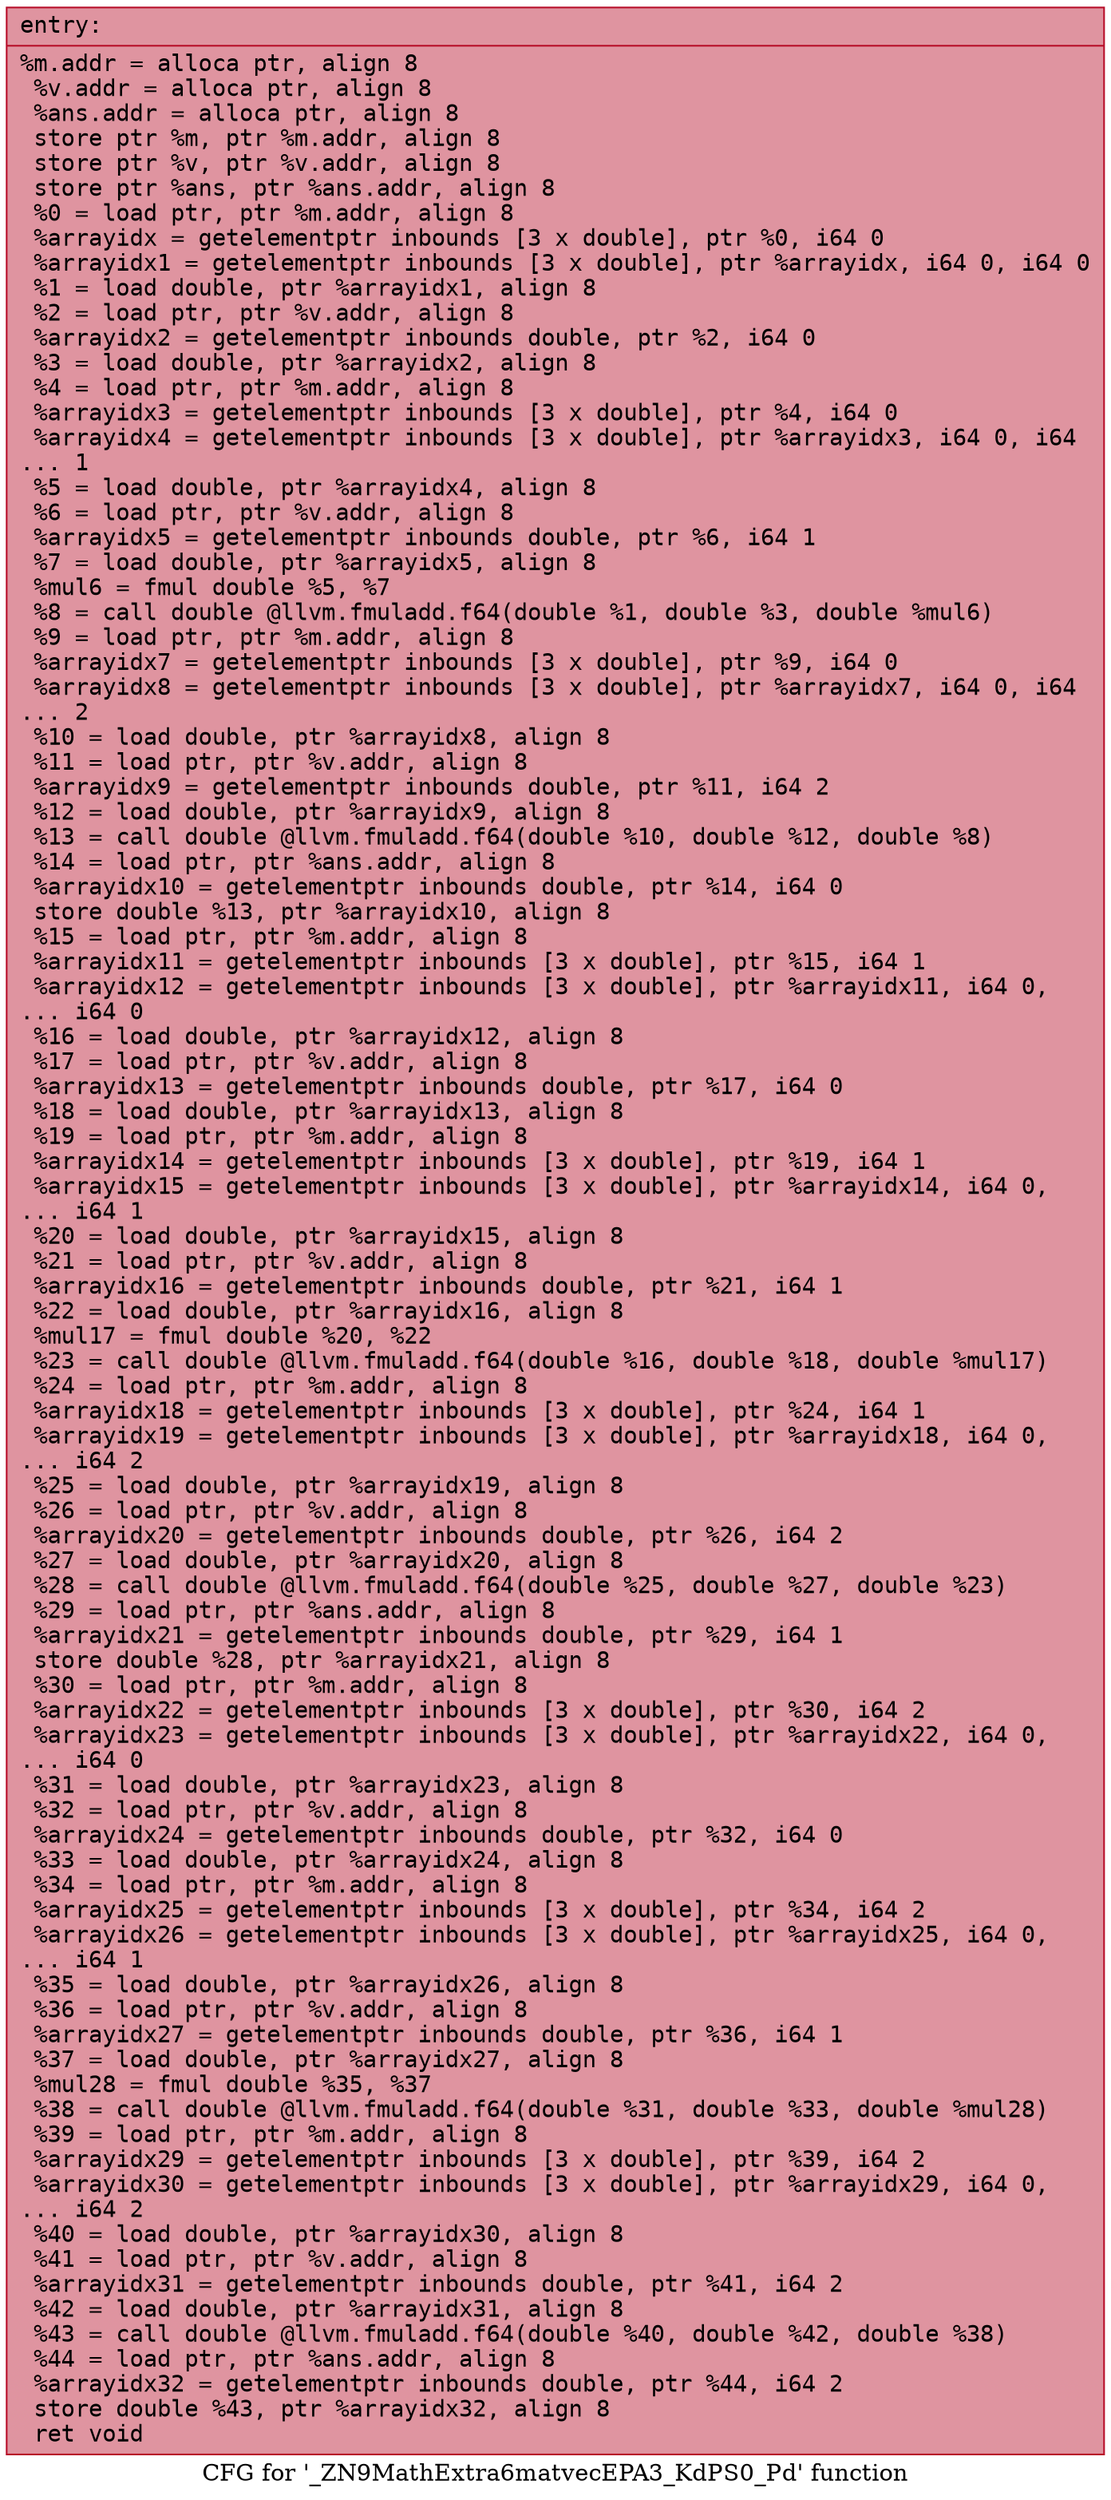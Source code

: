 digraph "CFG for '_ZN9MathExtra6matvecEPA3_KdPS0_Pd' function" {
	label="CFG for '_ZN9MathExtra6matvecEPA3_KdPS0_Pd' function";

	Node0x5583735f7f10 [shape=record,color="#b70d28ff", style=filled, fillcolor="#b70d2870" fontname="Courier",label="{entry:\l|  %m.addr = alloca ptr, align 8\l  %v.addr = alloca ptr, align 8\l  %ans.addr = alloca ptr, align 8\l  store ptr %m, ptr %m.addr, align 8\l  store ptr %v, ptr %v.addr, align 8\l  store ptr %ans, ptr %ans.addr, align 8\l  %0 = load ptr, ptr %m.addr, align 8\l  %arrayidx = getelementptr inbounds [3 x double], ptr %0, i64 0\l  %arrayidx1 = getelementptr inbounds [3 x double], ptr %arrayidx, i64 0, i64 0\l  %1 = load double, ptr %arrayidx1, align 8\l  %2 = load ptr, ptr %v.addr, align 8\l  %arrayidx2 = getelementptr inbounds double, ptr %2, i64 0\l  %3 = load double, ptr %arrayidx2, align 8\l  %4 = load ptr, ptr %m.addr, align 8\l  %arrayidx3 = getelementptr inbounds [3 x double], ptr %4, i64 0\l  %arrayidx4 = getelementptr inbounds [3 x double], ptr %arrayidx3, i64 0, i64\l... 1\l  %5 = load double, ptr %arrayidx4, align 8\l  %6 = load ptr, ptr %v.addr, align 8\l  %arrayidx5 = getelementptr inbounds double, ptr %6, i64 1\l  %7 = load double, ptr %arrayidx5, align 8\l  %mul6 = fmul double %5, %7\l  %8 = call double @llvm.fmuladd.f64(double %1, double %3, double %mul6)\l  %9 = load ptr, ptr %m.addr, align 8\l  %arrayidx7 = getelementptr inbounds [3 x double], ptr %9, i64 0\l  %arrayidx8 = getelementptr inbounds [3 x double], ptr %arrayidx7, i64 0, i64\l... 2\l  %10 = load double, ptr %arrayidx8, align 8\l  %11 = load ptr, ptr %v.addr, align 8\l  %arrayidx9 = getelementptr inbounds double, ptr %11, i64 2\l  %12 = load double, ptr %arrayidx9, align 8\l  %13 = call double @llvm.fmuladd.f64(double %10, double %12, double %8)\l  %14 = load ptr, ptr %ans.addr, align 8\l  %arrayidx10 = getelementptr inbounds double, ptr %14, i64 0\l  store double %13, ptr %arrayidx10, align 8\l  %15 = load ptr, ptr %m.addr, align 8\l  %arrayidx11 = getelementptr inbounds [3 x double], ptr %15, i64 1\l  %arrayidx12 = getelementptr inbounds [3 x double], ptr %arrayidx11, i64 0,\l... i64 0\l  %16 = load double, ptr %arrayidx12, align 8\l  %17 = load ptr, ptr %v.addr, align 8\l  %arrayidx13 = getelementptr inbounds double, ptr %17, i64 0\l  %18 = load double, ptr %arrayidx13, align 8\l  %19 = load ptr, ptr %m.addr, align 8\l  %arrayidx14 = getelementptr inbounds [3 x double], ptr %19, i64 1\l  %arrayidx15 = getelementptr inbounds [3 x double], ptr %arrayidx14, i64 0,\l... i64 1\l  %20 = load double, ptr %arrayidx15, align 8\l  %21 = load ptr, ptr %v.addr, align 8\l  %arrayidx16 = getelementptr inbounds double, ptr %21, i64 1\l  %22 = load double, ptr %arrayidx16, align 8\l  %mul17 = fmul double %20, %22\l  %23 = call double @llvm.fmuladd.f64(double %16, double %18, double %mul17)\l  %24 = load ptr, ptr %m.addr, align 8\l  %arrayidx18 = getelementptr inbounds [3 x double], ptr %24, i64 1\l  %arrayidx19 = getelementptr inbounds [3 x double], ptr %arrayidx18, i64 0,\l... i64 2\l  %25 = load double, ptr %arrayidx19, align 8\l  %26 = load ptr, ptr %v.addr, align 8\l  %arrayidx20 = getelementptr inbounds double, ptr %26, i64 2\l  %27 = load double, ptr %arrayidx20, align 8\l  %28 = call double @llvm.fmuladd.f64(double %25, double %27, double %23)\l  %29 = load ptr, ptr %ans.addr, align 8\l  %arrayidx21 = getelementptr inbounds double, ptr %29, i64 1\l  store double %28, ptr %arrayidx21, align 8\l  %30 = load ptr, ptr %m.addr, align 8\l  %arrayidx22 = getelementptr inbounds [3 x double], ptr %30, i64 2\l  %arrayidx23 = getelementptr inbounds [3 x double], ptr %arrayidx22, i64 0,\l... i64 0\l  %31 = load double, ptr %arrayidx23, align 8\l  %32 = load ptr, ptr %v.addr, align 8\l  %arrayidx24 = getelementptr inbounds double, ptr %32, i64 0\l  %33 = load double, ptr %arrayidx24, align 8\l  %34 = load ptr, ptr %m.addr, align 8\l  %arrayidx25 = getelementptr inbounds [3 x double], ptr %34, i64 2\l  %arrayidx26 = getelementptr inbounds [3 x double], ptr %arrayidx25, i64 0,\l... i64 1\l  %35 = load double, ptr %arrayidx26, align 8\l  %36 = load ptr, ptr %v.addr, align 8\l  %arrayidx27 = getelementptr inbounds double, ptr %36, i64 1\l  %37 = load double, ptr %arrayidx27, align 8\l  %mul28 = fmul double %35, %37\l  %38 = call double @llvm.fmuladd.f64(double %31, double %33, double %mul28)\l  %39 = load ptr, ptr %m.addr, align 8\l  %arrayidx29 = getelementptr inbounds [3 x double], ptr %39, i64 2\l  %arrayidx30 = getelementptr inbounds [3 x double], ptr %arrayidx29, i64 0,\l... i64 2\l  %40 = load double, ptr %arrayidx30, align 8\l  %41 = load ptr, ptr %v.addr, align 8\l  %arrayidx31 = getelementptr inbounds double, ptr %41, i64 2\l  %42 = load double, ptr %arrayidx31, align 8\l  %43 = call double @llvm.fmuladd.f64(double %40, double %42, double %38)\l  %44 = load ptr, ptr %ans.addr, align 8\l  %arrayidx32 = getelementptr inbounds double, ptr %44, i64 2\l  store double %43, ptr %arrayidx32, align 8\l  ret void\l}"];
}
